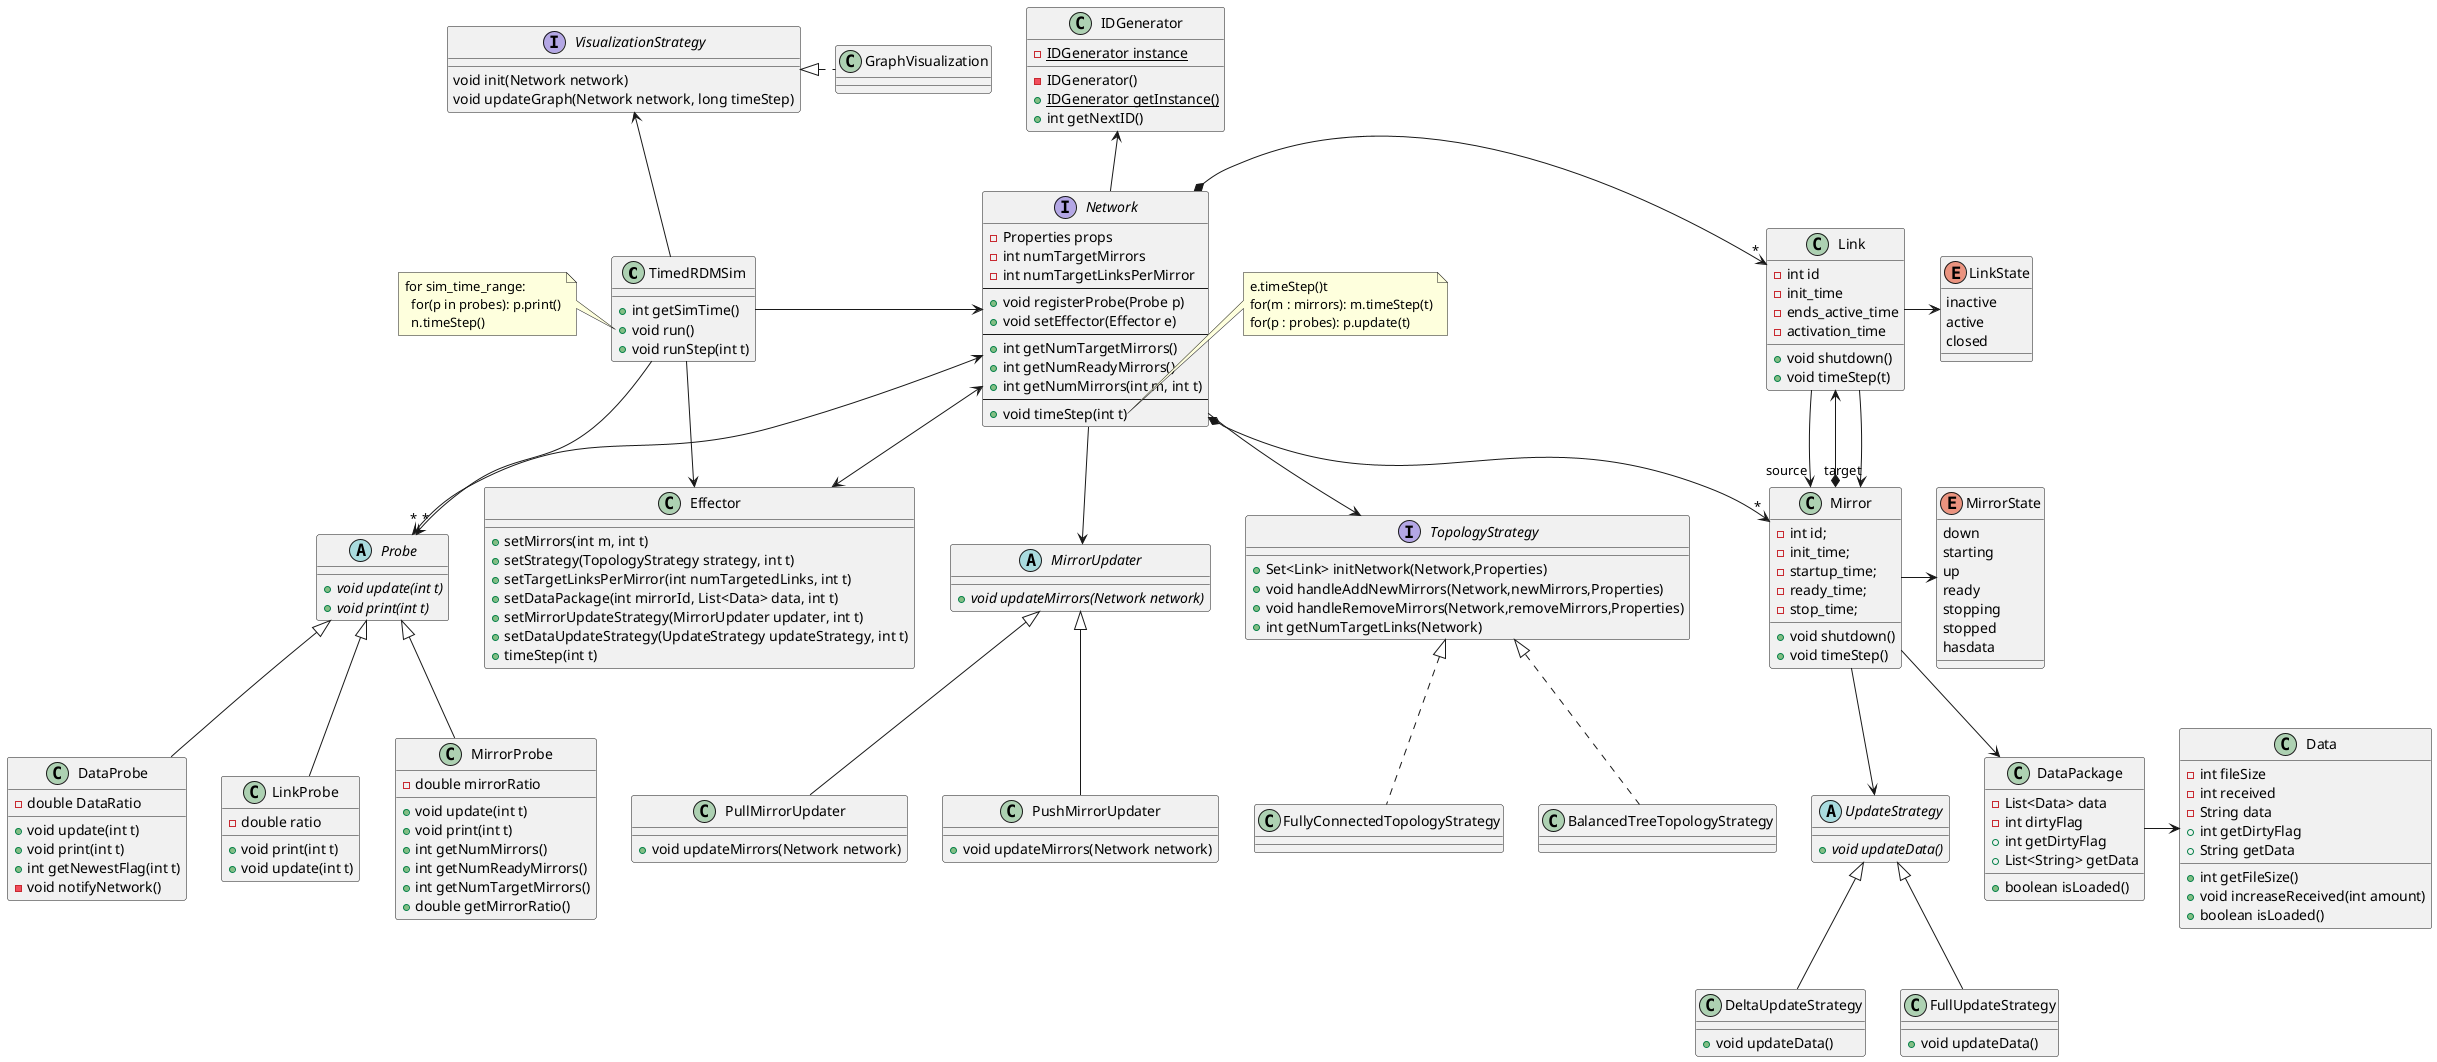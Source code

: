 @startuml

!define ABSTRACT &#123;abstract&#125;

class TimedRDMSim
{
  + int getSimTime()
  + void run()
  + void runStep(int t)
}

note left of TimedRDMSim::run
  for sim_time_range:
    for(p in probes): p.print()
    n.timeStep()
end note

class Effector
{
  + setMirrors(int m, int t)
  + setStrategy(TopologyStrategy strategy, int t)
  + setTargetLinksPerMirror(int numTargetedLinks, int t)
  + setDataPackage(int mirrorId, List<Data> data, int t)
  + setMirrorUpdateStrategy(MirrorUpdater updater, int t)
  + setDataUpdateStrategy(UpdateStrategy updateStrategy, int t)
  + timeStep(int t)
}

class IDGenerator
{
  - {static} IDGenerator instance
  - IDGenerator()
  + {static} IDGenerator getInstance()
  + int getNextID()
}

interface Network
{
  - Properties props
  - int numTargetMirrors
  - int numTargetLinksPerMirror
  ---
  + void registerProbe(Probe p)
  + void setEffector(Effector e)
  ---
  + int getNumTargetMirrors()
  + int getNumReadyMirrors()
  + int getNumMirrors(int m, int t)
  ---
  + void timeStep(int t)
}

abstract class MirrorUpdater
{
  + {abstract} void updateMirrors(Network network)
}

class PushMirrorUpdater
{
  + void updateMirrors(Network network)
}

class PullMirrorUpdater
{
  + void updateMirrors(Network network)
}

note right of Network::timeStep
  e.timeStep()t
  for(m : mirrors): m.timeStep(t)
  for(p : probes): p.update(t)
end note

abstract class Probe
{
  + {abstract} void update(int t)
  + {abstract} void print(int t)
}

interface VisualizationStrategy {
    void init(Network network)
    void updateGraph(Network network, long timeStep)
}

class GraphVisualization


class MirrorProbe
{
  - double mirrorRatio
  + void update(int t)
  + void print(int t)
  + int getNumMirrors()
  + int getNumReadyMirrors()
  + int getNumTargetMirrors()
  + double getMirrorRatio()
}

class DataProbe
{
  - double DataRatio
  + void update(int t)
  + void print(int t)
  + int getNewestFlag(int t)
  - void notifyNetwork()
}


enum MirrorState {
  down
  starting
  up
  ready
  stopping
  stopped
  hasdata
}

enum LinkState {
  inactive
  active
  closed
}

class Mirror
{
  - int id;
  - init_time;
  - startup_time;
  - ready_time;
  - stop_time;
  + void shutdown()
  + void timeStep()
}

class Link
{
  - int id
  - init_time
  - ends_active_time
  - activation_time
  + void shutdown()
  + void timeStep(t)
}

class DataPackage
{
  - List<Data> data
  - int dirtyFlag
  + int getDirtyFlag
  + List<String> getData
  + boolean isLoaded()
}

class Data
{
  - int fileSize
  - int received
  - String data
  + int getFileSize()
  + int getDirtyFlag
  + String getData
  + void increaseReceived(int amount)
  + boolean isLoaded()
}

abstract class UpdateStrategy
{
  + {abstract} void updateData()
}

class DeltaUpdateStrategy
{
  + void updateData()
}

class FullUpdateStrategy
{
  + void updateData()
}

class LinkProbe
{
  - double ratio
  + void print(int t)
  + void update(int t)
}

interface TopologyStrategy
{
    + Set<Link> initNetwork(Network,Properties)
    + void handleAddNewMirrors(Network,newMirrors,Properties)
    + void handleRemoveMirrors(Network,removeMirrors,Properties)
    + int getNumTargetLinks(Network)
}

class BalancedTreeTopologyStrategy

class FullyConnectedTopologyStrategy

TopologyStrategy <|.. BalancedTreeTopologyStrategy
TopologyStrategy <|.. FullyConnectedTopologyStrategy
VisualizationStrategy <-- TimedRDMSim
VisualizationStrategy <|. GraphVisualization
TimedRDMSim --> Effector
TimedRDMSim --> "*" Probe
Network --> TopologyStrategy
Network --> MirrorUpdater
Network <--> Effector
Network *--> "*" Mirror
Network *-> "*" Link
Network <--> "*" Probe
IDGenerator <-- Network
Mirror -> MirrorState
Mirror *--> Link
Mirror --> DataPackage
Mirror --> UpdateStrategy
Link -> LinkState
Link --> "source" Mirror
Link --> "target" Mirror

Probe <|-- MirrorProbe
Probe <|-- LinkProbe
Probe <|-- DataProbe

MirrorUpdater <|-- PushMirrorUpdater
MirrorUpdater <|-- PullMirrorUpdater

UpdateStrategy <|-- DeltaUpdateStrategy
UpdateStrategy <|-- FullUpdateStrategy
DataPackage -> Data
TimedRDMSim -> Network
@enduml
